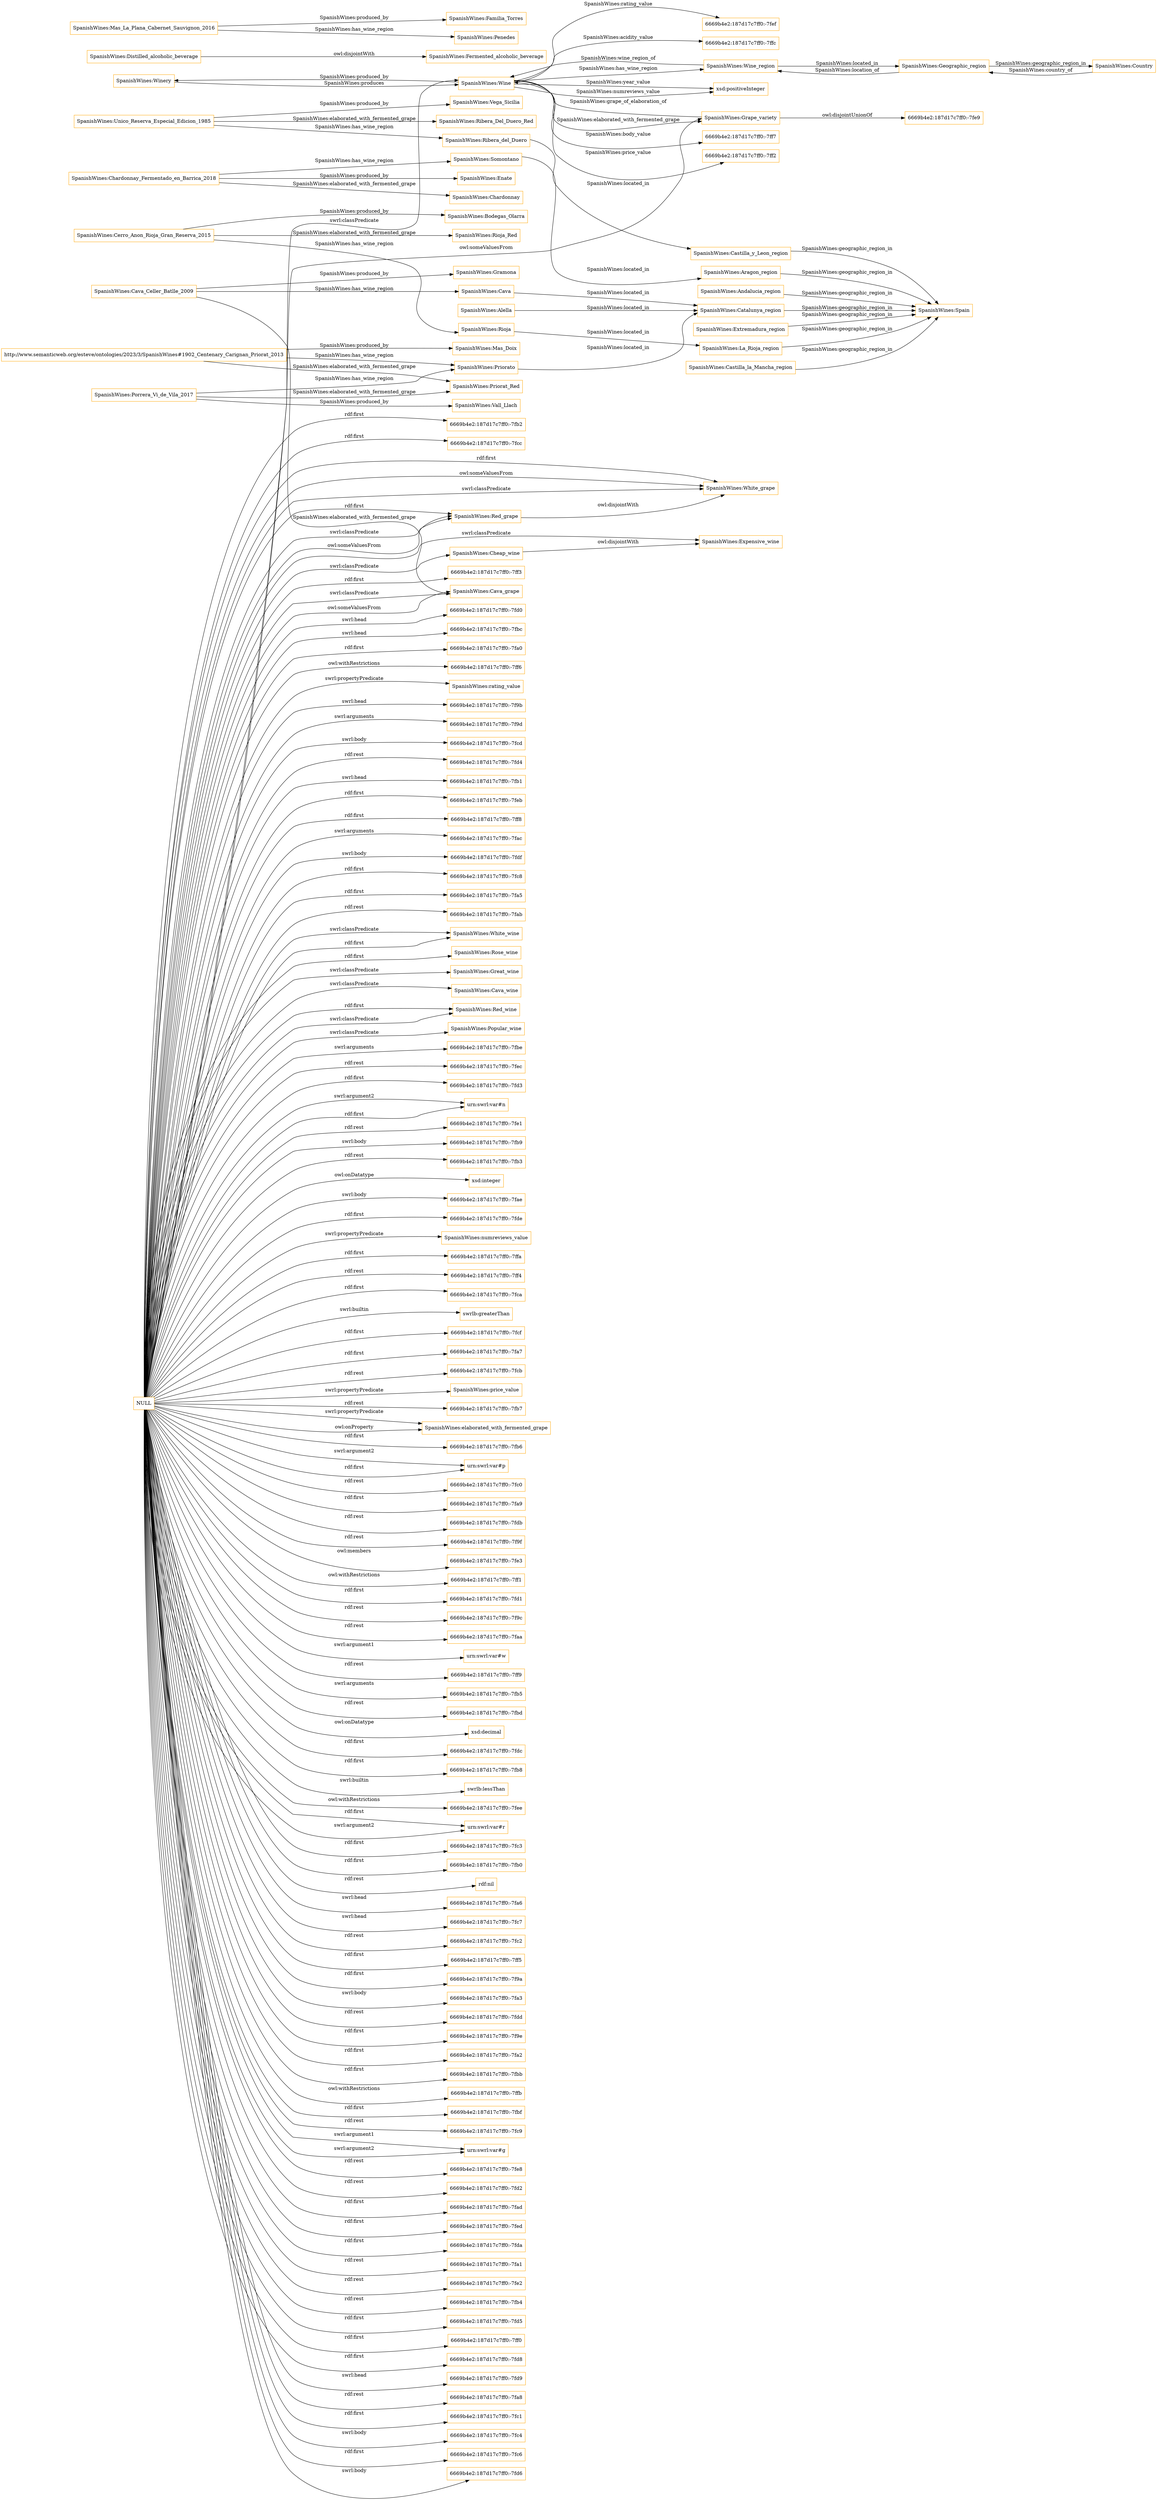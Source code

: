 digraph ar2dtool_diagram { 
rankdir=LR;
size="1501"
node [shape = rectangle, color="orange"]; "SpanishWines:Winery" "SpanishWines:Distilled_alcoholic_beverage" "SpanishWines:Fermented_alcoholic_beverage" "SpanishWines:Red_grape" "SpanishWines:Cheap_wine" "SpanishWines:Wine_region" "SpanishWines:Geographic_region" "SpanishWines:Country" "SpanishWines:Expensive_wine" "SpanishWines:Cava_grape" "SpanishWines:White_wine" "SpanishWines:Rose_wine" "SpanishWines:White_grape" "SpanishWines:Grape_variety" "SpanishWines:Great_wine" "SpanishWines:Wine" "SpanishWines:Cava_wine" "SpanishWines:Red_wine" "SpanishWines:Popular_wine" ; /*classes style*/
	"SpanishWines:Unico_Reserva_Especial_Edicion_1985" -> "SpanishWines:Vega_Sicilia" [ label = "SpanishWines:produced_by" ];
	"SpanishWines:Unico_Reserva_Especial_Edicion_1985" -> "SpanishWines:Ribera_del_Duero" [ label = "SpanishWines:has_wine_region" ];
	"SpanishWines:Unico_Reserva_Especial_Edicion_1985" -> "SpanishWines:Ribera_Del_Duero_Red" [ label = "SpanishWines:elaborated_with_fermented_grape" ];
	"SpanishWines:Andalucia_region" -> "SpanishWines:Spain" [ label = "SpanishWines:geographic_region_in" ];
	"SpanishWines:Distilled_alcoholic_beverage" -> "SpanishWines:Fermented_alcoholic_beverage" [ label = "owl:disjointWith" ];
	"SpanishWines:Catalunya_region" -> "SpanishWines:Spain" [ label = "SpanishWines:geographic_region_in" ];
	"SpanishWines:Porrera_Vi_de_Vila_2017" -> "SpanishWines:Priorato" [ label = "SpanishWines:has_wine_region" ];
	"SpanishWines:Porrera_Vi_de_Vila_2017" -> "SpanishWines:Priorat_Red" [ label = "SpanishWines:elaborated_with_fermented_grape" ];
	"SpanishWines:Porrera_Vi_de_Vila_2017" -> "SpanishWines:Vall_Llach" [ label = "SpanishWines:produced_by" ];
	"SpanishWines:Priorato" -> "SpanishWines:Catalunya_region" [ label = "SpanishWines:located_in" ];
	"SpanishWines:Castilla_y_Leon_region" -> "SpanishWines:Spain" [ label = "SpanishWines:geographic_region_in" ];
	"SpanishWines:Alella" -> "SpanishWines:Catalunya_region" [ label = "SpanishWines:located_in" ];
	"SpanishWines:Chardonnay_Fermentado_en_Barrica_2018" -> "SpanishWines:Enate" [ label = "SpanishWines:produced_by" ];
	"SpanishWines:Chardonnay_Fermentado_en_Barrica_2018" -> "SpanishWines:Somontano" [ label = "SpanishWines:has_wine_region" ];
	"SpanishWines:Chardonnay_Fermentado_en_Barrica_2018" -> "SpanishWines:Chardonnay" [ label = "SpanishWines:elaborated_with_fermented_grape" ];
	"SpanishWines:Cheap_wine" -> "SpanishWines:Expensive_wine" [ label = "owl:disjointWith" ];
	"SpanishWines:Somontano" -> "SpanishWines:Aragon_region" [ label = "SpanishWines:located_in" ];
	"NULL" -> "6669b4e2:187d17c7ff0:-7fbe" [ label = "swrl:arguments" ];
	"NULL" -> "6669b4e2:187d17c7ff0:-7fec" [ label = "rdf:rest" ];
	"NULL" -> "6669b4e2:187d17c7ff0:-7fd3" [ label = "rdf:first" ];
	"NULL" -> "SpanishWines:Red_grape" [ label = "rdf:first" ];
	"NULL" -> "urn:swrl:var#n" [ label = "rdf:first" ];
	"NULL" -> "urn:swrl:var#n" [ label = "swrl:argument2" ];
	"NULL" -> "6669b4e2:187d17c7ff0:-7fe1" [ label = "rdf:rest" ];
	"NULL" -> "6669b4e2:187d17c7ff0:-7fb9" [ label = "swrl:body" ];
	"NULL" -> "6669b4e2:187d17c7ff0:-7fb3" [ label = "rdf:rest" ];
	"NULL" -> "xsd:integer" [ label = "owl:onDatatype" ];
	"NULL" -> "6669b4e2:187d17c7ff0:-7fae" [ label = "swrl:body" ];
	"NULL" -> "6669b4e2:187d17c7ff0:-7fde" [ label = "rdf:first" ];
	"NULL" -> "SpanishWines:numreviews_value" [ label = "swrl:propertyPredicate" ];
	"NULL" -> "6669b4e2:187d17c7ff0:-7ffa" [ label = "rdf:first" ];
	"NULL" -> "6669b4e2:187d17c7ff0:-7ff4" [ label = "rdf:rest" ];
	"NULL" -> "SpanishWines:White_wine" [ label = "rdf:first" ];
	"NULL" -> "6669b4e2:187d17c7ff0:-7fca" [ label = "rdf:first" ];
	"NULL" -> "swrlb:greaterThan" [ label = "swrl:builtin" ];
	"NULL" -> "6669b4e2:187d17c7ff0:-7fcf" [ label = "rdf:first" ];
	"NULL" -> "6669b4e2:187d17c7ff0:-7fa7" [ label = "rdf:first" ];
	"NULL" -> "SpanishWines:Cheap_wine" [ label = "swrl:classPredicate" ];
	"NULL" -> "6669b4e2:187d17c7ff0:-7fcb" [ label = "rdf:rest" ];
	"NULL" -> "SpanishWines:price_value" [ label = "swrl:propertyPredicate" ];
	"NULL" -> "6669b4e2:187d17c7ff0:-7fb7" [ label = "rdf:rest" ];
	"NULL" -> "SpanishWines:Popular_wine" [ label = "swrl:classPredicate" ];
	"NULL" -> "SpanishWines:elaborated_with_fermented_grape" [ label = "owl:onProperty" ];
	"NULL" -> "SpanishWines:Red_grape" [ label = "swrl:classPredicate" ];
	"NULL" -> "6669b4e2:187d17c7ff0:-7fb6" [ label = "rdf:first" ];
	"NULL" -> "urn:swrl:var#p" [ label = "rdf:first" ];
	"NULL" -> "6669b4e2:187d17c7ff0:-7fc0" [ label = "rdf:rest" ];
	"NULL" -> "SpanishWines:Cava_wine" [ label = "swrl:classPredicate" ];
	"NULL" -> "6669b4e2:187d17c7ff0:-7fa9" [ label = "rdf:first" ];
	"NULL" -> "6669b4e2:187d17c7ff0:-7fdb" [ label = "rdf:rest" ];
	"NULL" -> "SpanishWines:Expensive_wine" [ label = "swrl:classPredicate" ];
	"NULL" -> "6669b4e2:187d17c7ff0:-7f9f" [ label = "rdf:rest" ];
	"NULL" -> "6669b4e2:187d17c7ff0:-7fe3" [ label = "owl:members" ];
	"NULL" -> "6669b4e2:187d17c7ff0:-7ff1" [ label = "owl:withRestrictions" ];
	"NULL" -> "6669b4e2:187d17c7ff0:-7fd1" [ label = "rdf:first" ];
	"NULL" -> "6669b4e2:187d17c7ff0:-7f9c" [ label = "rdf:rest" ];
	"NULL" -> "6669b4e2:187d17c7ff0:-7faa" [ label = "rdf:rest" ];
	"NULL" -> "urn:swrl:var#w" [ label = "swrl:argument1" ];
	"NULL" -> "6669b4e2:187d17c7ff0:-7ff9" [ label = "rdf:rest" ];
	"NULL" -> "6669b4e2:187d17c7ff0:-7fb5" [ label = "swrl:arguments" ];
	"NULL" -> "6669b4e2:187d17c7ff0:-7fbd" [ label = "rdf:rest" ];
	"NULL" -> "xsd:decimal" [ label = "owl:onDatatype" ];
	"NULL" -> "SpanishWines:Cava_grape" [ label = "swrl:classPredicate" ];
	"NULL" -> "6669b4e2:187d17c7ff0:-7fdc" [ label = "rdf:first" ];
	"NULL" -> "6669b4e2:187d17c7ff0:-7fb8" [ label = "rdf:first" ];
	"NULL" -> "SpanishWines:White_grape" [ label = "rdf:first" ];
	"NULL" -> "swrlb:lessThan" [ label = "swrl:builtin" ];
	"NULL" -> "6669b4e2:187d17c7ff0:-7fee" [ label = "owl:withRestrictions" ];
	"NULL" -> "urn:swrl:var#r" [ label = "swrl:argument2" ];
	"NULL" -> "6669b4e2:187d17c7ff0:-7fc3" [ label = "rdf:first" ];
	"NULL" -> "6669b4e2:187d17c7ff0:-7fb0" [ label = "rdf:first" ];
	"NULL" -> "SpanishWines:Red_wine" [ label = "swrl:classPredicate" ];
	"NULL" -> "rdf:nil" [ label = "rdf:rest" ];
	"NULL" -> "6669b4e2:187d17c7ff0:-7fa6" [ label = "swrl:head" ];
	"NULL" -> "6669b4e2:187d17c7ff0:-7fc7" [ label = "swrl:head" ];
	"NULL" -> "6669b4e2:187d17c7ff0:-7fc2" [ label = "rdf:rest" ];
	"NULL" -> "6669b4e2:187d17c7ff0:-7ff5" [ label = "rdf:first" ];
	"NULL" -> "6669b4e2:187d17c7ff0:-7f9a" [ label = "rdf:first" ];
	"NULL" -> "6669b4e2:187d17c7ff0:-7fa3" [ label = "swrl:body" ];
	"NULL" -> "6669b4e2:187d17c7ff0:-7fdd" [ label = "rdf:rest" ];
	"NULL" -> "SpanishWines:elaborated_with_fermented_grape" [ label = "swrl:propertyPredicate" ];
	"NULL" -> "6669b4e2:187d17c7ff0:-7f9e" [ label = "rdf:first" ];
	"NULL" -> "6669b4e2:187d17c7ff0:-7fa2" [ label = "rdf:first" ];
	"NULL" -> "6669b4e2:187d17c7ff0:-7fbb" [ label = "rdf:first" ];
	"NULL" -> "SpanishWines:Red_wine" [ label = "rdf:first" ];
	"NULL" -> "6669b4e2:187d17c7ff0:-7ffb" [ label = "owl:withRestrictions" ];
	"NULL" -> "6669b4e2:187d17c7ff0:-7fbf" [ label = "rdf:first" ];
	"NULL" -> "6669b4e2:187d17c7ff0:-7fc9" [ label = "rdf:rest" ];
	"NULL" -> "urn:swrl:var#g" [ label = "swrl:argument2" ];
	"NULL" -> "6669b4e2:187d17c7ff0:-7fe8" [ label = "rdf:rest" ];
	"NULL" -> "6669b4e2:187d17c7ff0:-7fd2" [ label = "rdf:rest" ];
	"NULL" -> "6669b4e2:187d17c7ff0:-7fad" [ label = "rdf:first" ];
	"NULL" -> "SpanishWines:Wine" [ label = "swrl:classPredicate" ];
	"NULL" -> "6669b4e2:187d17c7ff0:-7fed" [ label = "rdf:first" ];
	"NULL" -> "SpanishWines:White_wine" [ label = "swrl:classPredicate" ];
	"NULL" -> "6669b4e2:187d17c7ff0:-7fda" [ label = "rdf:first" ];
	"NULL" -> "6669b4e2:187d17c7ff0:-7fa1" [ label = "rdf:rest" ];
	"NULL" -> "SpanishWines:White_grape" [ label = "owl:someValuesFrom" ];
	"NULL" -> "SpanishWines:White_grape" [ label = "swrl:classPredicate" ];
	"NULL" -> "6669b4e2:187d17c7ff0:-7fe2" [ label = "rdf:rest" ];
	"NULL" -> "6669b4e2:187d17c7ff0:-7fb4" [ label = "rdf:rest" ];
	"NULL" -> "6669b4e2:187d17c7ff0:-7fd5" [ label = "rdf:first" ];
	"NULL" -> "6669b4e2:187d17c7ff0:-7ff0" [ label = "rdf:first" ];
	"NULL" -> "6669b4e2:187d17c7ff0:-7fd8" [ label = "rdf:first" ];
	"NULL" -> "6669b4e2:187d17c7ff0:-7fd9" [ label = "swrl:head" ];
	"NULL" -> "6669b4e2:187d17c7ff0:-7fa8" [ label = "rdf:rest" ];
	"NULL" -> "SpanishWines:Grape_variety" [ label = "owl:someValuesFrom" ];
	"NULL" -> "SpanishWines:Rose_wine" [ label = "rdf:first" ];
	"NULL" -> "6669b4e2:187d17c7ff0:-7fc1" [ label = "rdf:first" ];
	"NULL" -> "6669b4e2:187d17c7ff0:-7fc4" [ label = "swrl:body" ];
	"NULL" -> "6669b4e2:187d17c7ff0:-7fc6" [ label = "rdf:first" ];
	"NULL" -> "SpanishWines:Great_wine" [ label = "swrl:classPredicate" ];
	"NULL" -> "6669b4e2:187d17c7ff0:-7fd6" [ label = "swrl:body" ];
	"NULL" -> "6669b4e2:187d17c7ff0:-7fb2" [ label = "rdf:first" ];
	"NULL" -> "6669b4e2:187d17c7ff0:-7fcc" [ label = "rdf:first" ];
	"NULL" -> "6669b4e2:187d17c7ff0:-7ff3" [ label = "rdf:first" ];
	"NULL" -> "6669b4e2:187d17c7ff0:-7fd0" [ label = "swrl:head" ];
	"NULL" -> "urn:swrl:var#p" [ label = "swrl:argument2" ];
	"NULL" -> "6669b4e2:187d17c7ff0:-7fbc" [ label = "swrl:head" ];
	"NULL" -> "6669b4e2:187d17c7ff0:-7fa0" [ label = "rdf:first" ];
	"NULL" -> "6669b4e2:187d17c7ff0:-7ff6" [ label = "owl:withRestrictions" ];
	"NULL" -> "SpanishWines:rating_value" [ label = "swrl:propertyPredicate" ];
	"NULL" -> "6669b4e2:187d17c7ff0:-7f9b" [ label = "swrl:head" ];
	"NULL" -> "SpanishWines:Cava_grape" [ label = "owl:someValuesFrom" ];
	"NULL" -> "6669b4e2:187d17c7ff0:-7f9d" [ label = "swrl:arguments" ];
	"NULL" -> "6669b4e2:187d17c7ff0:-7fcd" [ label = "swrl:body" ];
	"NULL" -> "SpanishWines:Red_grape" [ label = "owl:someValuesFrom" ];
	"NULL" -> "6669b4e2:187d17c7ff0:-7fd4" [ label = "rdf:rest" ];
	"NULL" -> "6669b4e2:187d17c7ff0:-7fb1" [ label = "swrl:head" ];
	"NULL" -> "urn:swrl:var#r" [ label = "rdf:first" ];
	"NULL" -> "6669b4e2:187d17c7ff0:-7feb" [ label = "rdf:first" ];
	"NULL" -> "urn:swrl:var#g" [ label = "swrl:argument1" ];
	"NULL" -> "6669b4e2:187d17c7ff0:-7ff8" [ label = "rdf:first" ];
	"NULL" -> "6669b4e2:187d17c7ff0:-7fac" [ label = "swrl:arguments" ];
	"NULL" -> "6669b4e2:187d17c7ff0:-7fdf" [ label = "swrl:body" ];
	"NULL" -> "6669b4e2:187d17c7ff0:-7fc8" [ label = "rdf:first" ];
	"NULL" -> "6669b4e2:187d17c7ff0:-7fa5" [ label = "rdf:first" ];
	"NULL" -> "6669b4e2:187d17c7ff0:-7fab" [ label = "rdf:rest" ];
	"http://www.semanticweb.org/esteve/ontologies/2023/3/SpanishWines#1902_Centenary_Carignan_Priorat_2013" -> "SpanishWines:Priorato" [ label = "SpanishWines:has_wine_region" ];
	"http://www.semanticweb.org/esteve/ontologies/2023/3/SpanishWines#1902_Centenary_Carignan_Priorat_2013" -> "SpanishWines:Mas_Doix" [ label = "SpanishWines:produced_by" ];
	"http://www.semanticweb.org/esteve/ontologies/2023/3/SpanishWines#1902_Centenary_Carignan_Priorat_2013" -> "SpanishWines:Priorat_Red" [ label = "SpanishWines:elaborated_with_fermented_grape" ];
	"SpanishWines:Grape_variety" -> "6669b4e2:187d17c7ff0:-7fe9" [ label = "owl:disjointUnionOf" ];
	"SpanishWines:Ribera_del_Duero" -> "SpanishWines:Castilla_y_Leon_region" [ label = "SpanishWines:located_in" ];
	"SpanishWines:Extremadura_region" -> "SpanishWines:Spain" [ label = "SpanishWines:geographic_region_in" ];
	"SpanishWines:Cava_Celler_Batlle_2009" -> "SpanishWines:Cava" [ label = "SpanishWines:has_wine_region" ];
	"SpanishWines:Cava_Celler_Batlle_2009" -> "SpanishWines:Gramona" [ label = "SpanishWines:produced_by" ];
	"SpanishWines:Cava_Celler_Batlle_2009" -> "SpanishWines:Cava_grape" [ label = "SpanishWines:elaborated_with_fermented_grape" ];
	"SpanishWines:Rioja" -> "SpanishWines:La_Rioja_region" [ label = "SpanishWines:located_in" ];
	"SpanishWines:Cava" -> "SpanishWines:Catalunya_region" [ label = "SpanishWines:located_in" ];
	"SpanishWines:La_Rioja_region" -> "SpanishWines:Spain" [ label = "SpanishWines:geographic_region_in" ];
	"SpanishWines:Cerro_Anon_Rioja_Gran_Reserva_2015" -> "SpanishWines:Rioja" [ label = "SpanishWines:has_wine_region" ];
	"SpanishWines:Cerro_Anon_Rioja_Gran_Reserva_2015" -> "SpanishWines:Rioja_Red" [ label = "SpanishWines:elaborated_with_fermented_grape" ];
	"SpanishWines:Cerro_Anon_Rioja_Gran_Reserva_2015" -> "SpanishWines:Bodegas_Olarra" [ label = "SpanishWines:produced_by" ];
	"SpanishWines:Castilla_la_Mancha_region" -> "SpanishWines:Spain" [ label = "SpanishWines:geographic_region_in" ];
	"SpanishWines:Red_grape" -> "SpanishWines:White_grape" [ label = "owl:disjointWith" ];
	"SpanishWines:Mas_La_Plana_Cabernet_Sauvignon_2016" -> "SpanishWines:Familia_Torres" [ label = "SpanishWines:produced_by" ];
	"SpanishWines:Mas_La_Plana_Cabernet_Sauvignon_2016" -> "SpanishWines:Penedes" [ label = "SpanishWines:has_wine_region" ];
	"SpanishWines:Aragon_region" -> "SpanishWines:Spain" [ label = "SpanishWines:geographic_region_in" ];
	"SpanishWines:Winery" -> "SpanishWines:Wine" [ label = "SpanishWines:produces" ];
	"SpanishWines:Geographic_region" -> "SpanishWines:Country" [ label = "SpanishWines:geographic_region_in" ];
	"SpanishWines:Wine" -> "6669b4e2:187d17c7ff0:-7ff7" [ label = "SpanishWines:body_value" ];
	"SpanishWines:Wine" -> "6669b4e2:187d17c7ff0:-7ff2" [ label = "SpanishWines:price_value" ];
	"SpanishWines:Wine_region" -> "SpanishWines:Wine" [ label = "SpanishWines:wine_region_of" ];
	"SpanishWines:Grape_variety" -> "SpanishWines:Wine" [ label = "SpanishWines:grape_of_elaboration_of" ];
	"SpanishWines:Wine" -> "SpanishWines:Winery" [ label = "SpanishWines:produced_by" ];
	"SpanishWines:Wine" -> "xsd:positiveInteger" [ label = "SpanishWines:year_value" ];
	"SpanishWines:Wine" -> "6669b4e2:187d17c7ff0:-7fef" [ label = "SpanishWines:rating_value" ];
	"SpanishWines:Wine" -> "xsd:positiveInteger" [ label = "SpanishWines:numreviews_value" ];
	"SpanishWines:Wine" -> "SpanishWines:Grape_variety" [ label = "SpanishWines:elaborated_with_fermented_grape" ];
	"SpanishWines:Wine_region" -> "SpanishWines:Geographic_region" [ label = "SpanishWines:located_in" ];
	"SpanishWines:Country" -> "SpanishWines:Geographic_region" [ label = "SpanishWines:country_of" ];
	"SpanishWines:Wine" -> "6669b4e2:187d17c7ff0:-7ffc" [ label = "SpanishWines:acidity_value" ];
	"SpanishWines:Geographic_region" -> "SpanishWines:Wine_region" [ label = "SpanishWines:location_of" ];
	"SpanishWines:Wine" -> "SpanishWines:Wine_region" [ label = "SpanishWines:has_wine_region" ];

}
